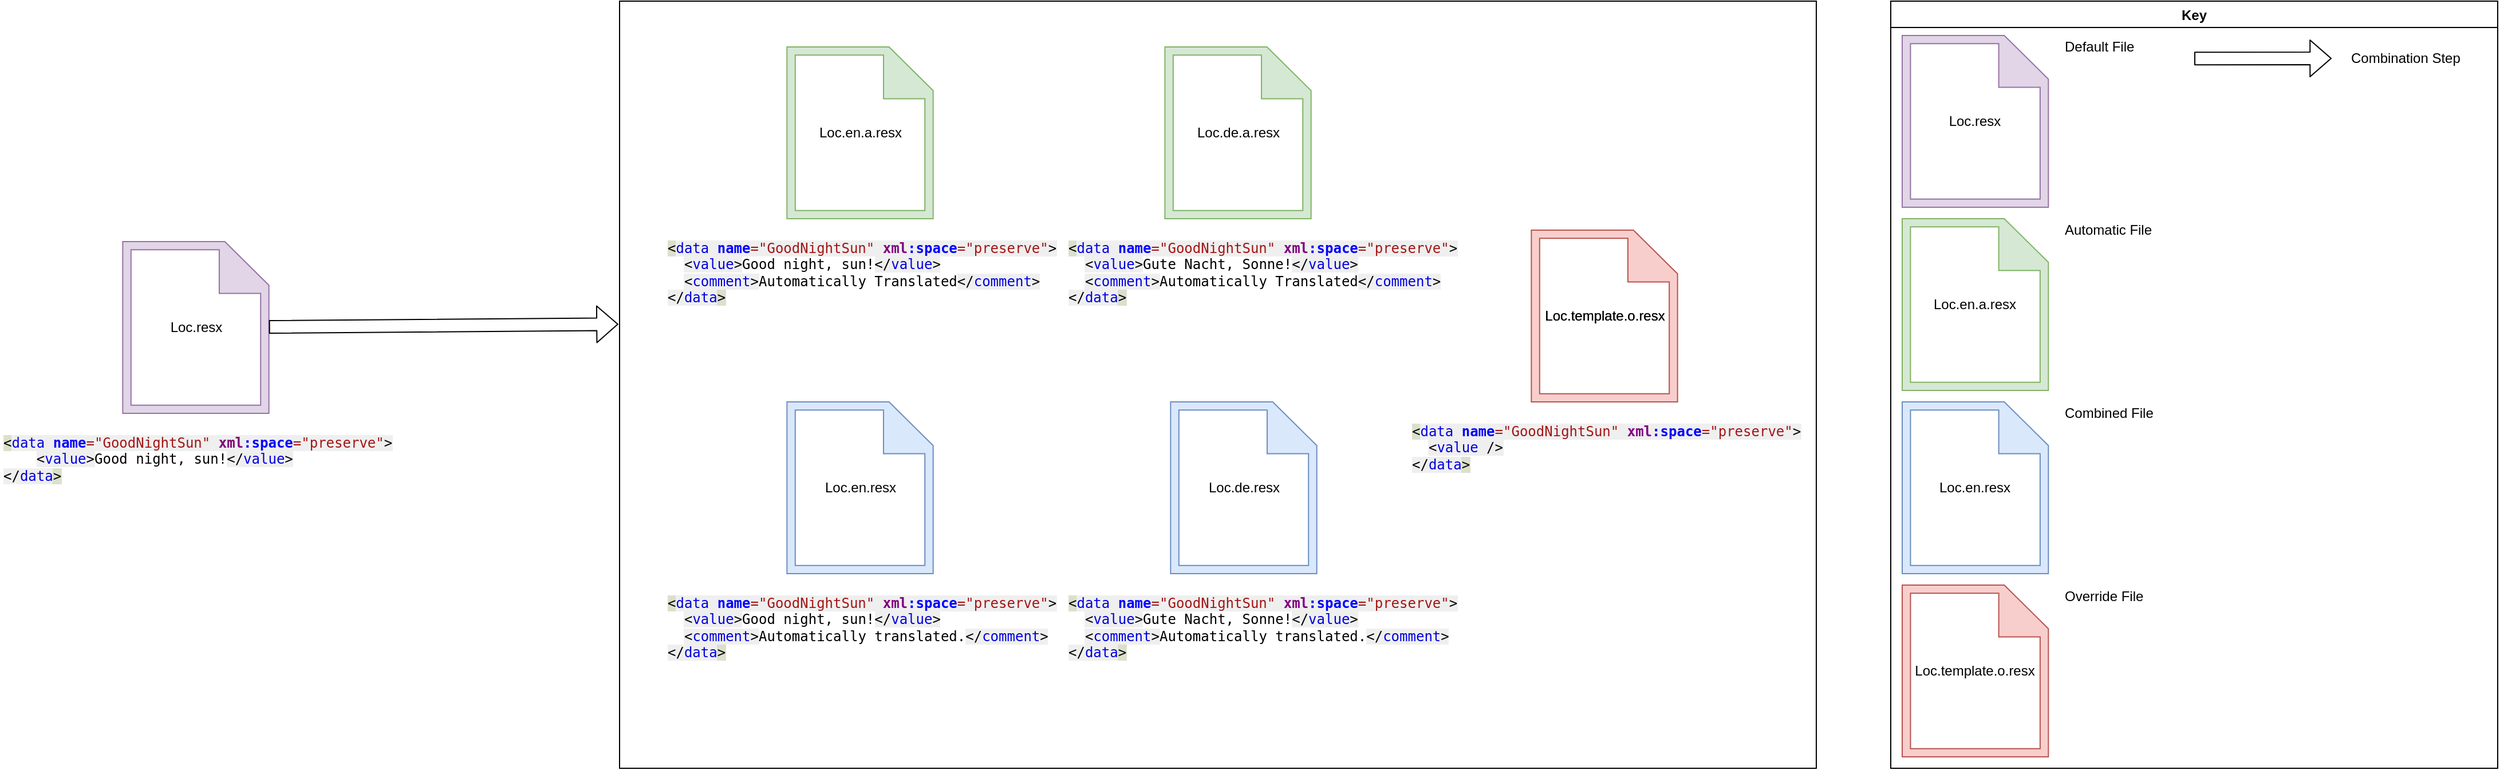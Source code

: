 <mxfile version="14.6.13" type="device"><diagram id="5TKHhaRkvm9IVohRwmMF" name="Page-1"><mxGraphModel dx="2272" dy="1922" grid="1" gridSize="10" guides="1" tooltips="1" connect="1" arrows="1" fold="1" page="1" pageScale="1" pageWidth="850" pageHeight="1100" math="0" shadow="0"><root><mxCell id="0"/><mxCell id="1" parent="0"/><mxCell id="v8ZUM04Pr2AufR8110Rv-47" value="" style="rounded=0;whiteSpace=wrap;html=1;" parent="1" vertex="1"><mxGeometry x="300" y="-10" width="1045" height="670" as="geometry"/></mxCell><mxCell id="v8ZUM04Pr2AufR8110Rv-30" value="" style="group" parent="1" vertex="1" connectable="0"><mxGeometry x="-230" y="200" width="329.99" height="270" as="geometry"/></mxCell><mxCell id="v8ZUM04Pr2AufR8110Rv-18" value="" style="group" parent="v8ZUM04Pr2AufR8110Rv-30" vertex="1" connectable="0"><mxGeometry x="96.17" width="127.65" height="150" as="geometry"/></mxCell><mxCell id="v8ZUM04Pr2AufR8110Rv-19" value="" style="pointerEvents=1;shadow=0;dashed=0;html=1;strokeColor=#9673a6;fillColor=#e1d5e7;labelPosition=center;verticalLabelPosition=bottom;verticalAlign=top;outlineConnect=0;align=center;shape=mxgraph.office.concepts.document_blank;aspect=fixed;container=0;" parent="v8ZUM04Pr2AufR8110Rv-18" vertex="1"><mxGeometry width="127.65" height="150" as="geometry"/></mxCell><mxCell id="v8ZUM04Pr2AufR8110Rv-20" value="Loc.resx" style="text;html=1;strokeColor=none;fillColor=none;align=center;verticalAlign=middle;whiteSpace=wrap;rounded=0;container=0;" parent="v8ZUM04Pr2AufR8110Rv-18" vertex="1"><mxGeometry x="9.39" y="65" width="108.88" height="20" as="geometry"/></mxCell><mxCell id="3laVcH1fJPQC9rJr-ckg-1" value="&lt;pre style=&quot;background-color: #ffffff ; color: #000000 ; font-family: &amp;quot;consolas&amp;quot; , monospace ; font-size: 9.0pt&quot;&gt;&lt;span style=&quot;background-color: #dbe0cc&quot;&gt;&amp;lt;&lt;/span&gt;&lt;span style=&quot;color: #0000e0 ; background-color: #efefef&quot;&gt;data &lt;/span&gt;&lt;span style=&quot;color: #0000ff ; background-color: #efefef ; font-weight: bold&quot;&gt;name&lt;/span&gt;&lt;span style=&quot;color: #a31515 ; background-color: #efefef&quot;&gt;=&quot;GoodNightSun&quot; &lt;/span&gt;&lt;span style=&quot;color: #800080 ; background-color: #efefef ; font-weight: bold&quot;&gt;xml&lt;/span&gt;&lt;span style=&quot;color: #0000ff ; background-color: #efefef ; font-weight: bold&quot;&gt;:space&lt;/span&gt;&lt;span style=&quot;color: #a31515 ; background-color: #efefef&quot;&gt;=&quot;preserve&quot;&lt;/span&gt;&lt;span style=&quot;background-color: #efefef&quot;&gt;&amp;gt;&lt;/span&gt;&lt;br&gt;    &lt;span style=&quot;background-color: #efefef&quot;&gt;&amp;lt;&lt;/span&gt;&lt;span style=&quot;color: #0000e0 ; background-color: #efefef&quot;&gt;value&lt;/span&gt;&lt;span style=&quot;background-color: #efefef&quot;&gt;&amp;gt;&lt;/span&gt;Good night, sun!&lt;span style=&quot;background-color: #efefef&quot;&gt;&amp;lt;/&lt;/span&gt;&lt;span style=&quot;color: #0000e0 ; background-color: #efefef&quot;&gt;value&lt;/span&gt;&lt;span style=&quot;background-color: #efefef&quot;&gt;&amp;gt;&lt;/span&gt;&lt;br&gt;&lt;span style=&quot;background-color: #efefef&quot;&gt;&amp;lt;/&lt;/span&gt;&lt;span style=&quot;color: #0000e0 ; background-color: #efefef&quot;&gt;data&lt;/span&gt;&lt;span style=&quot;background-color: #dbe0cc&quot;&gt;&amp;gt;&lt;/span&gt;&lt;/pre&gt;" style="text;whiteSpace=wrap;html=1;" vertex="1" parent="v8ZUM04Pr2AufR8110Rv-30"><mxGeometry x="-10.01" y="150" width="340" height="80" as="geometry"/></mxCell><mxCell id="v8ZUM04Pr2AufR8110Rv-32" value="" style="group" parent="1" vertex="1" connectable="0"><mxGeometry x="350" y="30" width="320.0" height="300" as="geometry"/></mxCell><mxCell id="v8ZUM04Pr2AufR8110Rv-15" value="" style="group" parent="v8ZUM04Pr2AufR8110Rv-32" vertex="1" connectable="0"><mxGeometry x="96.18" width="127.65" height="150" as="geometry"/></mxCell><mxCell id="v8ZUM04Pr2AufR8110Rv-16" value="" style="pointerEvents=1;shadow=0;dashed=0;html=1;strokeColor=#82b366;fillColor=#d5e8d4;labelPosition=center;verticalLabelPosition=bottom;verticalAlign=top;outlineConnect=0;align=center;shape=mxgraph.office.concepts.document_blank;aspect=fixed;container=0;" parent="v8ZUM04Pr2AufR8110Rv-15" vertex="1"><mxGeometry width="127.65" height="150" as="geometry"/></mxCell><mxCell id="v8ZUM04Pr2AufR8110Rv-17" value="Loc.en.a.resx" style="text;html=1;strokeColor=none;fillColor=none;align=center;verticalAlign=middle;whiteSpace=wrap;rounded=0;container=0;" parent="v8ZUM04Pr2AufR8110Rv-15" vertex="1"><mxGeometry x="9.39" y="65" width="108.88" height="20" as="geometry"/></mxCell><mxCell id="v8ZUM04Pr2AufR8110Rv-34" value="" style="group" parent="1" vertex="1" connectable="0"><mxGeometry x="345" y="340" width="330.0" height="300" as="geometry"/></mxCell><mxCell id="v8ZUM04Pr2AufR8110Rv-24" value="" style="group" parent="v8ZUM04Pr2AufR8110Rv-34" vertex="1" connectable="0"><mxGeometry x="101.18" width="127.65" height="150" as="geometry"/></mxCell><mxCell id="v8ZUM04Pr2AufR8110Rv-25" value="" style="pointerEvents=1;shadow=0;dashed=0;html=1;strokeColor=#6c8ebf;fillColor=#dae8fc;labelPosition=center;verticalLabelPosition=bottom;verticalAlign=top;outlineConnect=0;align=center;shape=mxgraph.office.concepts.document_blank;aspect=fixed;container=0;" parent="v8ZUM04Pr2AufR8110Rv-24" vertex="1"><mxGeometry width="127.65" height="150" as="geometry"/></mxCell><mxCell id="v8ZUM04Pr2AufR8110Rv-26" value="Loc.en.resx" style="text;html=1;strokeColor=none;fillColor=none;align=center;verticalAlign=middle;whiteSpace=wrap;rounded=0;container=0;" parent="v8ZUM04Pr2AufR8110Rv-24" vertex="1"><mxGeometry x="9.39" y="65" width="108.88" height="20" as="geometry"/></mxCell><mxCell id="v8ZUM04Pr2AufR8110Rv-36" value="" style="group" parent="1" vertex="1" connectable="0"><mxGeometry x="680" y="30" width="320.0" height="300" as="geometry"/></mxCell><mxCell id="v8ZUM04Pr2AufR8110Rv-8" value="" style="group" parent="v8ZUM04Pr2AufR8110Rv-36" vertex="1" connectable="0"><mxGeometry x="96.18" width="127.65" height="150" as="geometry"/></mxCell><mxCell id="v8ZUM04Pr2AufR8110Rv-6" value="" style="pointerEvents=1;shadow=0;dashed=0;html=1;strokeColor=#82b366;fillColor=#d5e8d4;labelPosition=center;verticalLabelPosition=bottom;verticalAlign=top;outlineConnect=0;align=center;shape=mxgraph.office.concepts.document_blank;aspect=fixed;container=0;" parent="v8ZUM04Pr2AufR8110Rv-8" vertex="1"><mxGeometry width="127.65" height="150" as="geometry"/></mxCell><mxCell id="v8ZUM04Pr2AufR8110Rv-7" value="Loc.de.a.resx" style="text;html=1;strokeColor=none;fillColor=none;align=center;verticalAlign=middle;whiteSpace=wrap;rounded=0;container=0;" parent="v8ZUM04Pr2AufR8110Rv-8" vertex="1"><mxGeometry x="9.39" y="65" width="108.88" height="20" as="geometry"/></mxCell><mxCell id="v8ZUM04Pr2AufR8110Rv-39" value="" style="group" parent="1" vertex="1" connectable="0"><mxGeometry x="680" y="340" width="330.0" height="300" as="geometry"/></mxCell><mxCell id="v8ZUM04Pr2AufR8110Rv-21" value="" style="group" parent="v8ZUM04Pr2AufR8110Rv-39" vertex="1" connectable="0"><mxGeometry x="101.18" width="127.65" height="150" as="geometry"/></mxCell><mxCell id="v8ZUM04Pr2AufR8110Rv-22" value="" style="pointerEvents=1;shadow=0;dashed=0;html=1;strokeColor=#6c8ebf;fillColor=#dae8fc;labelPosition=center;verticalLabelPosition=bottom;verticalAlign=top;outlineConnect=0;align=center;shape=mxgraph.office.concepts.document_blank;aspect=fixed;container=0;" parent="v8ZUM04Pr2AufR8110Rv-21" vertex="1"><mxGeometry width="127.65" height="150" as="geometry"/></mxCell><mxCell id="v8ZUM04Pr2AufR8110Rv-23" value="Loc.de.resx" style="text;html=1;strokeColor=none;fillColor=none;align=center;verticalAlign=middle;whiteSpace=wrap;rounded=0;container=0;" parent="v8ZUM04Pr2AufR8110Rv-21" vertex="1"><mxGeometry x="9.39" y="65" width="108.88" height="20" as="geometry"/></mxCell><mxCell id="v8ZUM04Pr2AufR8110Rv-41" value="" style="group" parent="1" vertex="1" connectable="0"><mxGeometry x="1000" y="190" width="320" height="300" as="geometry"/></mxCell><mxCell id="v8ZUM04Pr2AufR8110Rv-12" value="" style="group" parent="v8ZUM04Pr2AufR8110Rv-41" vertex="1" connectable="0"><mxGeometry x="96.18" width="223.82" height="300" as="geometry"/></mxCell><mxCell id="v8ZUM04Pr2AufR8110Rv-13" value="" style="pointerEvents=1;shadow=0;dashed=0;html=1;strokeColor=none;fillColor=#505050;labelPosition=center;verticalLabelPosition=bottom;verticalAlign=top;outlineConnect=0;align=center;shape=mxgraph.office.concepts.document_blank;aspect=fixed;container=0;" parent="v8ZUM04Pr2AufR8110Rv-12" vertex="1"><mxGeometry width="127.65" height="150" as="geometry"/></mxCell><mxCell id="v8ZUM04Pr2AufR8110Rv-14" value="Loc.template.o.resx" style="text;html=1;strokeColor=none;fillColor=none;align=center;verticalAlign=middle;whiteSpace=wrap;rounded=0;container=0;" parent="v8ZUM04Pr2AufR8110Rv-12" vertex="1"><mxGeometry x="9.39" y="65" width="108.88" height="20" as="geometry"/></mxCell><mxCell id="v8ZUM04Pr2AufR8110Rv-50" value="" style="group" parent="v8ZUM04Pr2AufR8110Rv-12" vertex="1" connectable="0"><mxGeometry x="-96.18" width="320" height="270" as="geometry"/></mxCell><mxCell id="v8ZUM04Pr2AufR8110Rv-51" value="" style="group" parent="v8ZUM04Pr2AufR8110Rv-50" vertex="1" connectable="0"><mxGeometry x="96.18" width="127.65" height="150" as="geometry"/></mxCell><mxCell id="v8ZUM04Pr2AufR8110Rv-52" value="" style="pointerEvents=1;shadow=0;dashed=0;html=1;strokeColor=#b85450;fillColor=#f8cecc;labelPosition=center;verticalLabelPosition=bottom;verticalAlign=top;outlineConnect=0;align=center;shape=mxgraph.office.concepts.document_blank;aspect=fixed;container=0;" parent="v8ZUM04Pr2AufR8110Rv-51" vertex="1"><mxGeometry width="127.65" height="150" as="geometry"/></mxCell><mxCell id="v8ZUM04Pr2AufR8110Rv-53" value="Loc.template.o.resx" style="text;html=1;strokeColor=none;fillColor=none;align=center;verticalAlign=middle;whiteSpace=wrap;rounded=0;container=0;" parent="v8ZUM04Pr2AufR8110Rv-51" vertex="1"><mxGeometry x="9.39" y="65" width="108.88" height="20" as="geometry"/></mxCell><mxCell id="v8ZUM04Pr2AufR8110Rv-48" value="" style="shape=flexArrow;endArrow=classic;html=1;width=11;endSize=5.79;entryX=-0.001;entryY=0.421;entryDx=0;entryDy=0;entryPerimeter=0;" parent="1" source="v8ZUM04Pr2AufR8110Rv-19" target="v8ZUM04Pr2AufR8110Rv-47" edge="1"><mxGeometry width="50" height="50" relative="1" as="geometry"><mxPoint x="560" y="410" as="sourcePoint"/><mxPoint x="610" y="360" as="targetPoint"/></mxGeometry></mxCell><mxCell id="v8ZUM04Pr2AufR8110Rv-58" value="Key" style="swimlane;" parent="1" vertex="1"><mxGeometry x="1410" y="-10" width="530" height="670" as="geometry"/></mxCell><mxCell id="v8ZUM04Pr2AufR8110Rv-55" value="" style="group" parent="v8ZUM04Pr2AufR8110Rv-58" vertex="1" connectable="0"><mxGeometry x="10" y="30" width="127.65" height="150" as="geometry"/></mxCell><mxCell id="v8ZUM04Pr2AufR8110Rv-56" value="" style="pointerEvents=1;shadow=0;dashed=0;html=1;strokeColor=#9673a6;fillColor=#e1d5e7;labelPosition=center;verticalLabelPosition=bottom;verticalAlign=top;outlineConnect=0;align=center;shape=mxgraph.office.concepts.document_blank;aspect=fixed;container=0;" parent="v8ZUM04Pr2AufR8110Rv-55" vertex="1"><mxGeometry width="127.65" height="150" as="geometry"/></mxCell><mxCell id="v8ZUM04Pr2AufR8110Rv-57" value="Loc.resx" style="text;html=1;strokeColor=none;fillColor=none;align=center;verticalAlign=middle;whiteSpace=wrap;rounded=0;container=0;" parent="v8ZUM04Pr2AufR8110Rv-55" vertex="1"><mxGeometry x="9.39" y="65" width="108.88" height="20" as="geometry"/></mxCell><mxCell id="v8ZUM04Pr2AufR8110Rv-59" value="" style="group" parent="v8ZUM04Pr2AufR8110Rv-58" vertex="1" connectable="0"><mxGeometry x="10.01" y="190" width="127.65" height="150" as="geometry"/></mxCell><mxCell id="v8ZUM04Pr2AufR8110Rv-60" value="" style="pointerEvents=1;shadow=0;dashed=0;html=1;strokeColor=#82b366;fillColor=#d5e8d4;labelPosition=center;verticalLabelPosition=bottom;verticalAlign=top;outlineConnect=0;align=center;shape=mxgraph.office.concepts.document_blank;aspect=fixed;container=0;" parent="v8ZUM04Pr2AufR8110Rv-59" vertex="1"><mxGeometry width="127.65" height="150" as="geometry"/></mxCell><mxCell id="v8ZUM04Pr2AufR8110Rv-61" value="Loc.en.a.resx" style="text;html=1;strokeColor=none;fillColor=none;align=center;verticalAlign=middle;whiteSpace=wrap;rounded=0;container=0;" parent="v8ZUM04Pr2AufR8110Rv-59" vertex="1"><mxGeometry x="9.39" y="65" width="108.88" height="20" as="geometry"/></mxCell><mxCell id="v8ZUM04Pr2AufR8110Rv-66" value="" style="group" parent="v8ZUM04Pr2AufR8110Rv-58" vertex="1" connectable="0"><mxGeometry x="10.01" y="350" width="127.65" height="150" as="geometry"/></mxCell><mxCell id="v8ZUM04Pr2AufR8110Rv-67" value="" style="pointerEvents=1;shadow=0;dashed=0;html=1;strokeColor=#6c8ebf;fillColor=#dae8fc;labelPosition=center;verticalLabelPosition=bottom;verticalAlign=top;outlineConnect=0;align=center;shape=mxgraph.office.concepts.document_blank;aspect=fixed;container=0;" parent="v8ZUM04Pr2AufR8110Rv-66" vertex="1"><mxGeometry width="127.65" height="150" as="geometry"/></mxCell><mxCell id="v8ZUM04Pr2AufR8110Rv-68" value="Loc.en.resx" style="text;html=1;strokeColor=none;fillColor=none;align=center;verticalAlign=middle;whiteSpace=wrap;rounded=0;container=0;" parent="v8ZUM04Pr2AufR8110Rv-66" vertex="1"><mxGeometry x="9.39" y="65" width="108.88" height="20" as="geometry"/></mxCell><mxCell id="v8ZUM04Pr2AufR8110Rv-69" value="" style="group" parent="v8ZUM04Pr2AufR8110Rv-58" vertex="1" connectable="0"><mxGeometry x="10.01" y="510" width="127.65" height="150" as="geometry"/></mxCell><mxCell id="v8ZUM04Pr2AufR8110Rv-70" value="" style="pointerEvents=1;shadow=0;dashed=0;html=1;strokeColor=#b85450;fillColor=#f8cecc;labelPosition=center;verticalLabelPosition=bottom;verticalAlign=top;outlineConnect=0;align=center;shape=mxgraph.office.concepts.document_blank;aspect=fixed;container=0;" parent="v8ZUM04Pr2AufR8110Rv-69" vertex="1"><mxGeometry width="127.65" height="150" as="geometry"/></mxCell><mxCell id="v8ZUM04Pr2AufR8110Rv-71" value="Loc.template.o.resx" style="text;html=1;strokeColor=none;fillColor=none;align=center;verticalAlign=middle;whiteSpace=wrap;rounded=0;container=0;" parent="v8ZUM04Pr2AufR8110Rv-69" vertex="1"><mxGeometry x="9.39" y="65" width="108.88" height="20" as="geometry"/></mxCell><mxCell id="v8ZUM04Pr2AufR8110Rv-72" value="Default File" style="text;html=1;strokeColor=none;fillColor=none;align=left;verticalAlign=middle;whiteSpace=wrap;rounded=0;" parent="v8ZUM04Pr2AufR8110Rv-58" vertex="1"><mxGeometry x="150" y="30" width="70" height="20" as="geometry"/></mxCell><mxCell id="v8ZUM04Pr2AufR8110Rv-74" value="Automatic File" style="text;html=1;strokeColor=none;fillColor=none;align=left;verticalAlign=middle;whiteSpace=wrap;rounded=0;" parent="v8ZUM04Pr2AufR8110Rv-58" vertex="1"><mxGeometry x="150" y="190" width="80" height="20" as="geometry"/></mxCell><mxCell id="v8ZUM04Pr2AufR8110Rv-75" value="Combined File" style="text;html=1;strokeColor=none;fillColor=none;align=left;verticalAlign=middle;whiteSpace=wrap;rounded=0;" parent="v8ZUM04Pr2AufR8110Rv-58" vertex="1"><mxGeometry x="150" y="350" width="90" height="20" as="geometry"/></mxCell><mxCell id="v8ZUM04Pr2AufR8110Rv-76" value="Override File" style="text;html=1;strokeColor=none;fillColor=none;align=left;verticalAlign=middle;whiteSpace=wrap;rounded=0;" parent="v8ZUM04Pr2AufR8110Rv-58" vertex="1"><mxGeometry x="150" y="510" width="90" height="20" as="geometry"/></mxCell><mxCell id="v8ZUM04Pr2AufR8110Rv-77" value="" style="shape=flexArrow;endArrow=classic;html=1;width=11;endSize=5.79;" parent="v8ZUM04Pr2AufR8110Rv-58" edge="1"><mxGeometry width="50" height="50" relative="1" as="geometry"><mxPoint x="265" y="50.11" as="sourcePoint"/><mxPoint x="385" y="50" as="targetPoint"/></mxGeometry></mxCell><mxCell id="v8ZUM04Pr2AufR8110Rv-78" value="Combination Step" style="text;html=1;strokeColor=none;fillColor=none;align=left;verticalAlign=middle;whiteSpace=wrap;rounded=0;" parent="v8ZUM04Pr2AufR8110Rv-58" vertex="1"><mxGeometry x="400" y="40" width="100" height="20" as="geometry"/></mxCell><mxCell id="3laVcH1fJPQC9rJr-ckg-2" value="&lt;pre style=&quot;background-color: #ffffff ; color: #000000 ; font-family: &amp;quot;consolas&amp;quot; , monospace ; font-size: 9.0pt&quot;&gt;&lt;span style=&quot;background-color: #dbe0cc&quot;&gt;&amp;lt;&lt;/span&gt;&lt;span style=&quot;color: #0000e0 ; background-color: #efefef&quot;&gt;data &lt;/span&gt;&lt;span style=&quot;color: #0000ff ; background-color: #efefef ; font-weight: bold&quot;&gt;name&lt;/span&gt;&lt;span style=&quot;color: #a31515 ; background-color: #efefef&quot;&gt;=&quot;GoodNightSun&quot; &lt;/span&gt;&lt;span style=&quot;color: #800080 ; background-color: #efefef ; font-weight: bold&quot;&gt;xml&lt;/span&gt;&lt;span style=&quot;color: #0000ff ; background-color: #efefef ; font-weight: bold&quot;&gt;:space&lt;/span&gt;&lt;span style=&quot;color: #a31515 ; background-color: #efefef&quot;&gt;=&quot;preserve&quot;&lt;/span&gt;&lt;span style=&quot;background-color: #efefef&quot;&gt;&amp;gt;&lt;/span&gt;&lt;br&gt;  &lt;span style=&quot;background-color: #efefef&quot;&gt;&amp;lt;&lt;/span&gt;&lt;span style=&quot;color: #0000e0 ; background-color: #efefef&quot;&gt;value&lt;/span&gt;&lt;span style=&quot;background-color: #efefef&quot;&gt;&amp;gt;&lt;/span&gt;Good night, sun!&lt;span style=&quot;background-color: #efefef&quot;&gt;&amp;lt;/&lt;/span&gt;&lt;span style=&quot;color: #0000e0 ; background-color: #efefef&quot;&gt;value&lt;/span&gt;&lt;span style=&quot;background-color: #efefef&quot;&gt;&amp;gt;&lt;/span&gt;&lt;br&gt;  &lt;span style=&quot;background-color: #efefef&quot;&gt;&amp;lt;&lt;/span&gt;&lt;span style=&quot;color: #0000e0 ; background-color: #efefef&quot;&gt;comment&lt;/span&gt;&lt;span style=&quot;background-color: #efefef&quot;&gt;&amp;gt;&lt;/span&gt;Automatically Translated&lt;span style=&quot;background-color: #efefef&quot;&gt;&amp;lt;/&lt;/span&gt;&lt;span style=&quot;color: #0000e0 ; background-color: #efefef&quot;&gt;comment&lt;/span&gt;&lt;span style=&quot;background-color: #efefef&quot;&gt;&amp;gt;&lt;/span&gt;&lt;br&gt;&lt;span style=&quot;background-color: #efefef&quot;&gt;&amp;lt;/&lt;/span&gt;&lt;span style=&quot;color: #0000e0 ; background-color: #efefef&quot;&gt;data&lt;/span&gt;&lt;span style=&quot;background-color: #dbe0cc&quot;&gt;&amp;gt;&lt;/span&gt;&lt;/pre&gt;" style="text;whiteSpace=wrap;html=1;" vertex="1" parent="1"><mxGeometry x="340" y="180" width="340" height="100" as="geometry"/></mxCell><mxCell id="3laVcH1fJPQC9rJr-ckg-3" value="&lt;pre style=&quot;background-color: #ffffff ; color: #000000 ; font-family: &amp;quot;consolas&amp;quot; , monospace ; font-size: 9.0pt&quot;&gt;&lt;span style=&quot;background-color: #dbe0cc&quot;&gt;&amp;lt;&lt;/span&gt;&lt;span style=&quot;color: #0000e0 ; background-color: #efefef&quot;&gt;data &lt;/span&gt;&lt;span style=&quot;color: #0000ff ; background-color: #efefef ; font-weight: bold&quot;&gt;name&lt;/span&gt;&lt;span style=&quot;color: #a31515 ; background-color: #efefef&quot;&gt;=&quot;GoodNightSun&quot; &lt;/span&gt;&lt;span style=&quot;color: #800080 ; background-color: #efefef ; font-weight: bold&quot;&gt;xml&lt;/span&gt;&lt;span style=&quot;color: #0000ff ; background-color: #efefef ; font-weight: bold&quot;&gt;:space&lt;/span&gt;&lt;span style=&quot;color: #a31515 ; background-color: #efefef&quot;&gt;=&quot;preserve&quot;&lt;/span&gt;&lt;span style=&quot;background-color: #efefef&quot;&gt;&amp;gt;&lt;/span&gt;&lt;br&gt;  &lt;span style=&quot;background-color: #efefef&quot;&gt;&amp;lt;&lt;/span&gt;&lt;span style=&quot;color: #0000e0 ; background-color: #efefef&quot;&gt;value&lt;/span&gt;&lt;span style=&quot;background-color: #efefef&quot;&gt;&amp;gt;&lt;/span&gt;Good night, sun!&lt;span style=&quot;background-color: #efefef&quot;&gt;&amp;lt;/&lt;/span&gt;&lt;span style=&quot;color: #0000e0 ; background-color: #efefef&quot;&gt;value&lt;/span&gt;&lt;span style=&quot;background-color: #efefef&quot;&gt;&amp;gt;&lt;/span&gt;&lt;br&gt;  &lt;span style=&quot;background-color: #efefef&quot;&gt;&amp;lt;&lt;/span&gt;&lt;span style=&quot;color: #0000e0 ; background-color: #efefef&quot;&gt;comment&lt;/span&gt;&lt;span style=&quot;background-color: #efefef&quot;&gt;&amp;gt;&lt;/span&gt;Automatically translated.&lt;span style=&quot;background-color: #efefef&quot;&gt;&amp;lt;/&lt;/span&gt;&lt;span style=&quot;color: #0000e0 ; background-color: #efefef&quot;&gt;comment&lt;/span&gt;&lt;span style=&quot;background-color: #efefef&quot;&gt;&amp;gt;&lt;/span&gt;&lt;br&gt;&lt;span style=&quot;background-color: #efefef&quot;&gt;&amp;lt;/&lt;/span&gt;&lt;span style=&quot;color: #0000e0 ; background-color: #efefef&quot;&gt;data&lt;/span&gt;&lt;span style=&quot;background-color: #dbe0cc&quot;&gt;&amp;gt;&lt;/span&gt;&lt;/pre&gt;" style="text;whiteSpace=wrap;html=1;" vertex="1" parent="1"><mxGeometry x="340" y="490" width="340" height="100" as="geometry"/></mxCell><mxCell id="3laVcH1fJPQC9rJr-ckg-4" value="&lt;pre style=&quot;background-color: #ffffff ; color: #000000 ; font-family: &amp;quot;consolas&amp;quot; , monospace ; font-size: 9.0pt&quot;&gt;&lt;span style=&quot;background-color: #dbe0cc&quot;&gt;&amp;lt;&lt;/span&gt;&lt;span style=&quot;color: #0000e0 ; background-color: #efefef&quot;&gt;data &lt;/span&gt;&lt;span style=&quot;color: #0000ff ; background-color: #efefef ; font-weight: bold&quot;&gt;name&lt;/span&gt;&lt;span style=&quot;color: #a31515 ; background-color: #efefef&quot;&gt;=&quot;GoodNightSun&quot; &lt;/span&gt;&lt;span style=&quot;color: #800080 ; background-color: #efefef ; font-weight: bold&quot;&gt;xml&lt;/span&gt;&lt;span style=&quot;color: #0000ff ; background-color: #efefef ; font-weight: bold&quot;&gt;:space&lt;/span&gt;&lt;span style=&quot;color: #a31515 ; background-color: #efefef&quot;&gt;=&quot;preserve&quot;&lt;/span&gt;&lt;span style=&quot;background-color: #efefef&quot;&gt;&amp;gt;&lt;/span&gt;&lt;br&gt;  &lt;span style=&quot;background-color: #efefef&quot;&gt;&amp;lt;&lt;/span&gt;&lt;span style=&quot;color: #0000e0 ; background-color: #efefef&quot;&gt;value&lt;/span&gt;&lt;span style=&quot;background-color: #efefef&quot;&gt;&amp;gt;&lt;/span&gt;Gute Nacht, Sonne!&lt;span style=&quot;background-color: #efefef&quot;&gt;&amp;lt;/&lt;/span&gt;&lt;span style=&quot;color: #0000e0 ; background-color: #efefef&quot;&gt;value&lt;/span&gt;&lt;span style=&quot;background-color: #efefef&quot;&gt;&amp;gt;&lt;/span&gt;&lt;br&gt;  &lt;span style=&quot;background-color: #efefef&quot;&gt;&amp;lt;&lt;/span&gt;&lt;span style=&quot;color: #0000e0 ; background-color: #efefef&quot;&gt;comment&lt;/span&gt;&lt;span style=&quot;background-color: #efefef&quot;&gt;&amp;gt;&lt;/span&gt;Automatically Translated&lt;span style=&quot;background-color: #efefef&quot;&gt;&amp;lt;/&lt;/span&gt;&lt;span style=&quot;color: #0000e0 ; background-color: #efefef&quot;&gt;comment&lt;/span&gt;&lt;span style=&quot;background-color: #efefef&quot;&gt;&amp;gt;&lt;/span&gt;&lt;br&gt;&lt;span style=&quot;background-color: #efefef&quot;&gt;&amp;lt;/&lt;/span&gt;&lt;span style=&quot;color: #0000e0 ; background-color: #efefef&quot;&gt;data&lt;/span&gt;&lt;span style=&quot;background-color: #dbe0cc&quot;&gt;&amp;gt;&lt;/span&gt;&lt;/pre&gt;" style="text;whiteSpace=wrap;html=1;" vertex="1" parent="1"><mxGeometry x="690" y="180" width="340" height="100" as="geometry"/></mxCell><mxCell id="3laVcH1fJPQC9rJr-ckg-5" value="&lt;pre style=&quot;background-color: #ffffff ; color: #000000 ; font-family: &amp;quot;consolas&amp;quot; , monospace ; font-size: 9.0pt&quot;&gt;&lt;span style=&quot;background-color: #dbe0cc&quot;&gt;&amp;lt;&lt;/span&gt;&lt;span style=&quot;color: #0000e0 ; background-color: #efefef&quot;&gt;data &lt;/span&gt;&lt;span style=&quot;color: #0000ff ; background-color: #efefef ; font-weight: bold&quot;&gt;name&lt;/span&gt;&lt;span style=&quot;color: #a31515 ; background-color: #efefef&quot;&gt;=&quot;GoodNightSun&quot; &lt;/span&gt;&lt;span style=&quot;color: #800080 ; background-color: #efefef ; font-weight: bold&quot;&gt;xml&lt;/span&gt;&lt;span style=&quot;color: #0000ff ; background-color: #efefef ; font-weight: bold&quot;&gt;:space&lt;/span&gt;&lt;span style=&quot;color: #a31515 ; background-color: #efefef&quot;&gt;=&quot;preserve&quot;&lt;/span&gt;&lt;span style=&quot;background-color: #efefef&quot;&gt;&amp;gt;&lt;/span&gt;&lt;br&gt;  &lt;span style=&quot;background-color: #efefef&quot;&gt;&amp;lt;&lt;/span&gt;&lt;span style=&quot;color: #0000e0 ; background-color: #efefef&quot;&gt;value&lt;/span&gt;&lt;span style=&quot;background-color: #efefef&quot;&gt;&amp;gt;&lt;/span&gt;Gute Nacht, Sonne!&lt;span style=&quot;background-color: #efefef&quot;&gt;&amp;lt;/&lt;/span&gt;&lt;span style=&quot;color: #0000e0 ; background-color: #efefef&quot;&gt;value&lt;/span&gt;&lt;span style=&quot;background-color: #efefef&quot;&gt;&amp;gt;&lt;/span&gt;&lt;br&gt;  &lt;span style=&quot;background-color: #efefef&quot;&gt;&amp;lt;&lt;/span&gt;&lt;span style=&quot;color: #0000e0 ; background-color: #efefef&quot;&gt;comment&lt;/span&gt;&lt;span style=&quot;background-color: #efefef&quot;&gt;&amp;gt;&lt;/span&gt;Automatically translated.&lt;span style=&quot;background-color: #efefef&quot;&gt;&amp;lt;/&lt;/span&gt;&lt;span style=&quot;color: #0000e0 ; background-color: #efefef&quot;&gt;comment&lt;/span&gt;&lt;span style=&quot;background-color: #efefef&quot;&gt;&amp;gt;&lt;/span&gt;&lt;br&gt;&lt;span style=&quot;background-color: #efefef&quot;&gt;&amp;lt;/&lt;/span&gt;&lt;span style=&quot;color: #0000e0 ; background-color: #efefef&quot;&gt;data&lt;/span&gt;&lt;span style=&quot;background-color: #dbe0cc&quot;&gt;&amp;gt;&lt;/span&gt;&lt;/pre&gt;" style="text;whiteSpace=wrap;html=1;" vertex="1" parent="1"><mxGeometry x="690" y="490" width="340" height="100" as="geometry"/></mxCell><mxCell id="3laVcH1fJPQC9rJr-ckg-6" value="&lt;pre style=&quot;background-color: #ffffff ; color: #000000 ; font-family: &amp;quot;consolas&amp;quot; , monospace ; font-size: 9.0pt&quot;&gt;&lt;span style=&quot;background-color: #dbe0cc&quot;&gt;&amp;lt;&lt;/span&gt;&lt;span style=&quot;color: #0000e0 ; background-color: #efefef&quot;&gt;data &lt;/span&gt;&lt;span style=&quot;color: #0000ff ; background-color: #efefef ; font-weight: bold&quot;&gt;name&lt;/span&gt;&lt;span style=&quot;color: #a31515 ; background-color: #efefef&quot;&gt;=&quot;GoodNightSun&quot; &lt;/span&gt;&lt;span style=&quot;color: #800080 ; background-color: #efefef ; font-weight: bold&quot;&gt;xml&lt;/span&gt;&lt;span style=&quot;color: #0000ff ; background-color: #efefef ; font-weight: bold&quot;&gt;:space&lt;/span&gt;&lt;span style=&quot;color: #a31515 ; background-color: #efefef&quot;&gt;=&quot;preserve&quot;&lt;/span&gt;&lt;span style=&quot;background-color: #efefef&quot;&gt;&amp;gt;&lt;/span&gt;&lt;br&gt;  &lt;span style=&quot;background-color: #efefef&quot;&gt;&amp;lt;&lt;/span&gt;&lt;span style=&quot;color: #0000e0 ; background-color: #efefef&quot;&gt;value &lt;/span&gt;&lt;span style=&quot;background-color: #efefef&quot;&gt;/&amp;gt;&lt;/span&gt;&lt;br&gt;&lt;span style=&quot;background-color: #efefef&quot;&gt;&amp;lt;/&lt;/span&gt;&lt;span style=&quot;color: #0000e0 ; background-color: #efefef&quot;&gt;data&lt;/span&gt;&lt;span style=&quot;background-color: #dbe0cc&quot;&gt;&amp;gt;&lt;/span&gt;&lt;/pre&gt;" style="text;whiteSpace=wrap;html=1;" vertex="1" parent="1"><mxGeometry x="990" y="340" width="340" height="80" as="geometry"/></mxCell></root></mxGraphModel></diagram></mxfile>